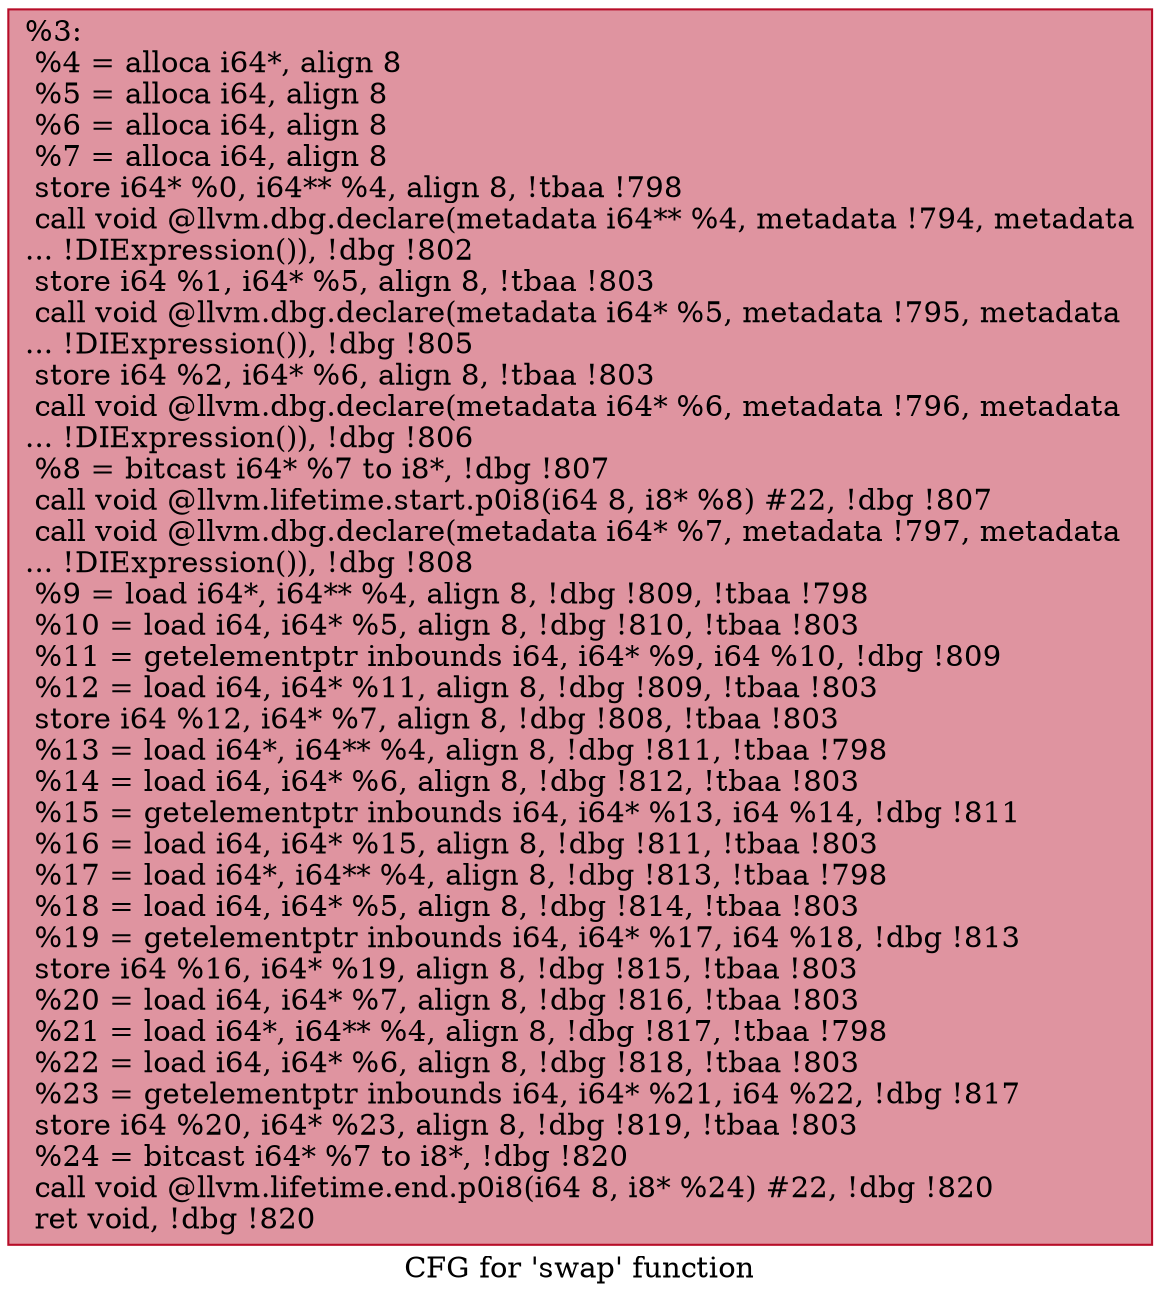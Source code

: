 digraph "CFG for 'swap' function" {
	label="CFG for 'swap' function";

	Node0x18ab370 [shape=record,color="#b70d28ff", style=filled, fillcolor="#b70d2870",label="{%3:\l  %4 = alloca i64*, align 8\l  %5 = alloca i64, align 8\l  %6 = alloca i64, align 8\l  %7 = alloca i64, align 8\l  store i64* %0, i64** %4, align 8, !tbaa !798\l  call void @llvm.dbg.declare(metadata i64** %4, metadata !794, metadata\l... !DIExpression()), !dbg !802\l  store i64 %1, i64* %5, align 8, !tbaa !803\l  call void @llvm.dbg.declare(metadata i64* %5, metadata !795, metadata\l... !DIExpression()), !dbg !805\l  store i64 %2, i64* %6, align 8, !tbaa !803\l  call void @llvm.dbg.declare(metadata i64* %6, metadata !796, metadata\l... !DIExpression()), !dbg !806\l  %8 = bitcast i64* %7 to i8*, !dbg !807\l  call void @llvm.lifetime.start.p0i8(i64 8, i8* %8) #22, !dbg !807\l  call void @llvm.dbg.declare(metadata i64* %7, metadata !797, metadata\l... !DIExpression()), !dbg !808\l  %9 = load i64*, i64** %4, align 8, !dbg !809, !tbaa !798\l  %10 = load i64, i64* %5, align 8, !dbg !810, !tbaa !803\l  %11 = getelementptr inbounds i64, i64* %9, i64 %10, !dbg !809\l  %12 = load i64, i64* %11, align 8, !dbg !809, !tbaa !803\l  store i64 %12, i64* %7, align 8, !dbg !808, !tbaa !803\l  %13 = load i64*, i64** %4, align 8, !dbg !811, !tbaa !798\l  %14 = load i64, i64* %6, align 8, !dbg !812, !tbaa !803\l  %15 = getelementptr inbounds i64, i64* %13, i64 %14, !dbg !811\l  %16 = load i64, i64* %15, align 8, !dbg !811, !tbaa !803\l  %17 = load i64*, i64** %4, align 8, !dbg !813, !tbaa !798\l  %18 = load i64, i64* %5, align 8, !dbg !814, !tbaa !803\l  %19 = getelementptr inbounds i64, i64* %17, i64 %18, !dbg !813\l  store i64 %16, i64* %19, align 8, !dbg !815, !tbaa !803\l  %20 = load i64, i64* %7, align 8, !dbg !816, !tbaa !803\l  %21 = load i64*, i64** %4, align 8, !dbg !817, !tbaa !798\l  %22 = load i64, i64* %6, align 8, !dbg !818, !tbaa !803\l  %23 = getelementptr inbounds i64, i64* %21, i64 %22, !dbg !817\l  store i64 %20, i64* %23, align 8, !dbg !819, !tbaa !803\l  %24 = bitcast i64* %7 to i8*, !dbg !820\l  call void @llvm.lifetime.end.p0i8(i64 8, i8* %24) #22, !dbg !820\l  ret void, !dbg !820\l}"];
}
